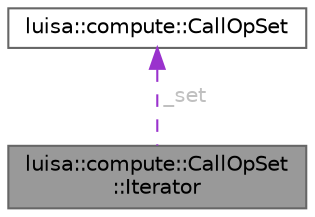 digraph "luisa::compute::CallOpSet::Iterator"
{
 // LATEX_PDF_SIZE
  bgcolor="transparent";
  edge [fontname=Helvetica,fontsize=10,labelfontname=Helvetica,labelfontsize=10];
  node [fontname=Helvetica,fontsize=10,shape=box,height=0.2,width=0.4];
  Node1 [id="Node000001",label="luisa::compute::CallOpSet\l::Iterator",height=0.2,width=0.4,color="gray40", fillcolor="grey60", style="filled", fontcolor="black",tooltip="CallOpSet::Iterator"];
  Node2 -> Node1 [id="edge2_Node000001_Node000002",dir="back",color="darkorchid3",style="dashed",tooltip=" ",label=" _set",fontcolor="grey" ];
  Node2 [id="Node000002",label="luisa::compute::CallOpSet",height=0.2,width=0.4,color="gray40", fillcolor="white", style="filled",URL="$classluisa_1_1compute_1_1_call_op_set.html",tooltip=" "];
}
